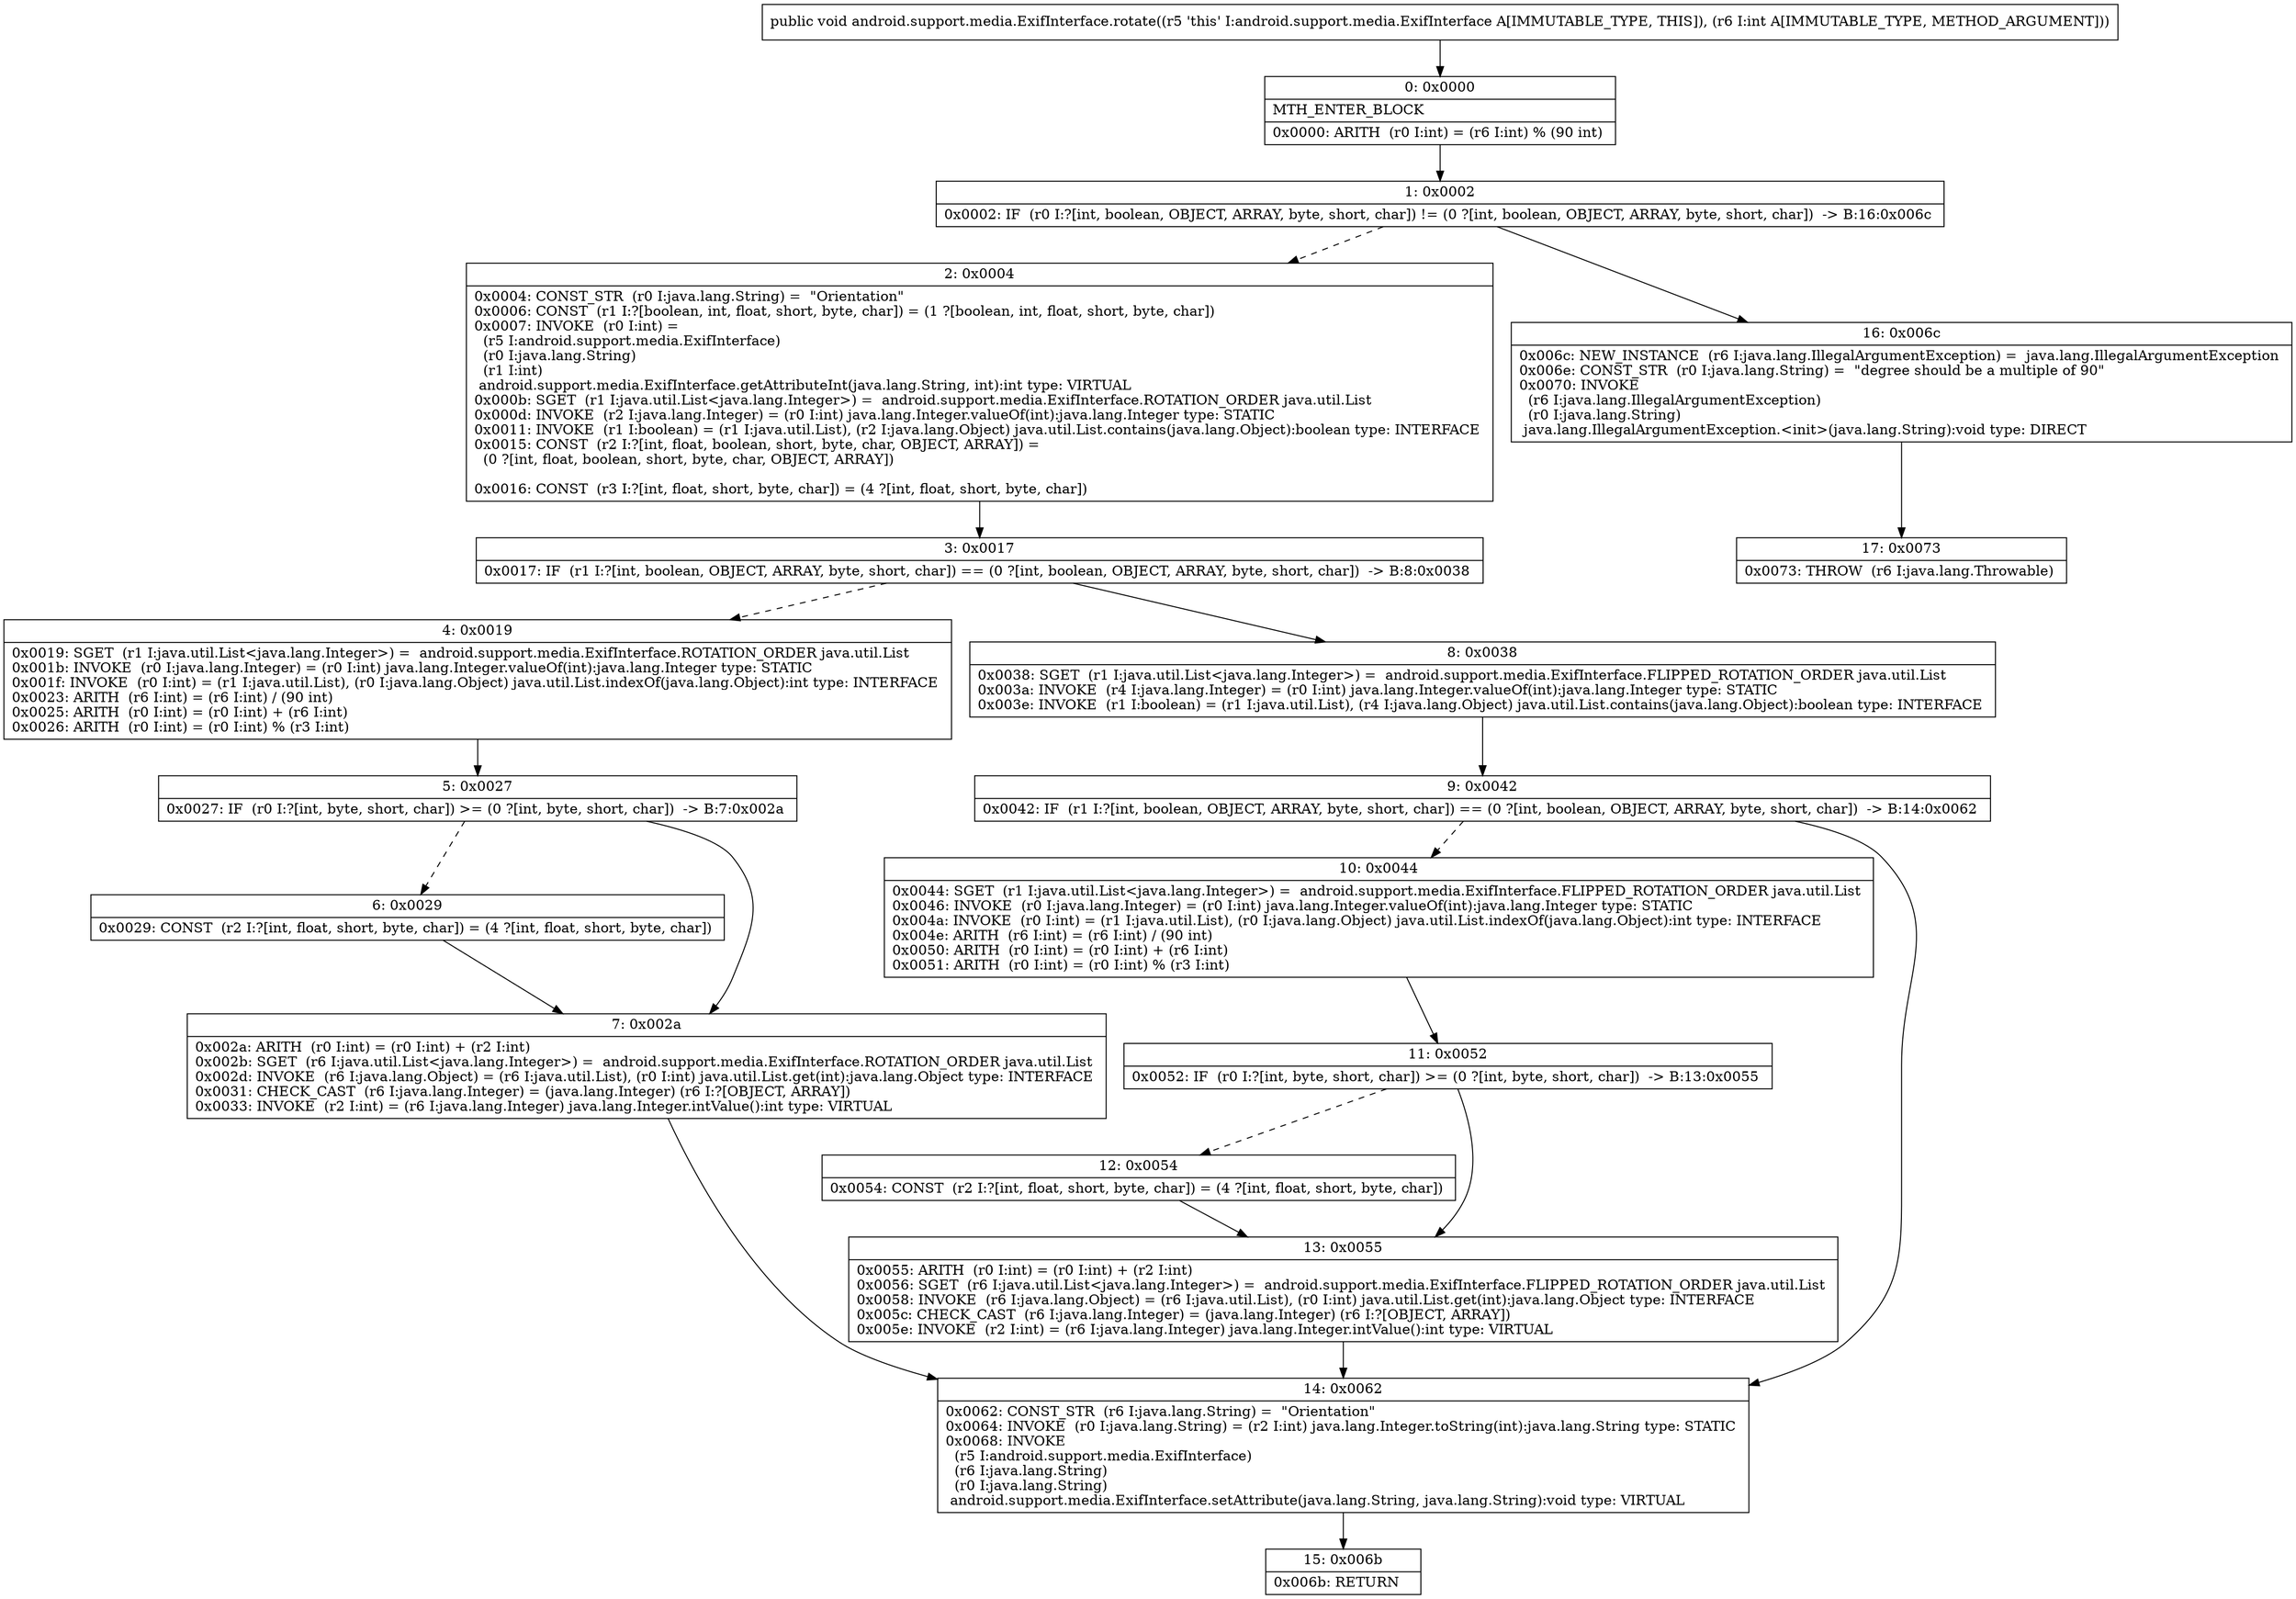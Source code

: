 digraph "CFG forandroid.support.media.ExifInterface.rotate(I)V" {
Node_0 [shape=record,label="{0\:\ 0x0000|MTH_ENTER_BLOCK\l|0x0000: ARITH  (r0 I:int) = (r6 I:int) % (90 int) \l}"];
Node_1 [shape=record,label="{1\:\ 0x0002|0x0002: IF  (r0 I:?[int, boolean, OBJECT, ARRAY, byte, short, char]) != (0 ?[int, boolean, OBJECT, ARRAY, byte, short, char])  \-\> B:16:0x006c \l}"];
Node_2 [shape=record,label="{2\:\ 0x0004|0x0004: CONST_STR  (r0 I:java.lang.String) =  \"Orientation\" \l0x0006: CONST  (r1 I:?[boolean, int, float, short, byte, char]) = (1 ?[boolean, int, float, short, byte, char]) \l0x0007: INVOKE  (r0 I:int) = \l  (r5 I:android.support.media.ExifInterface)\l  (r0 I:java.lang.String)\l  (r1 I:int)\l android.support.media.ExifInterface.getAttributeInt(java.lang.String, int):int type: VIRTUAL \l0x000b: SGET  (r1 I:java.util.List\<java.lang.Integer\>) =  android.support.media.ExifInterface.ROTATION_ORDER java.util.List \l0x000d: INVOKE  (r2 I:java.lang.Integer) = (r0 I:int) java.lang.Integer.valueOf(int):java.lang.Integer type: STATIC \l0x0011: INVOKE  (r1 I:boolean) = (r1 I:java.util.List), (r2 I:java.lang.Object) java.util.List.contains(java.lang.Object):boolean type: INTERFACE \l0x0015: CONST  (r2 I:?[int, float, boolean, short, byte, char, OBJECT, ARRAY]) = \l  (0 ?[int, float, boolean, short, byte, char, OBJECT, ARRAY])\l \l0x0016: CONST  (r3 I:?[int, float, short, byte, char]) = (4 ?[int, float, short, byte, char]) \l}"];
Node_3 [shape=record,label="{3\:\ 0x0017|0x0017: IF  (r1 I:?[int, boolean, OBJECT, ARRAY, byte, short, char]) == (0 ?[int, boolean, OBJECT, ARRAY, byte, short, char])  \-\> B:8:0x0038 \l}"];
Node_4 [shape=record,label="{4\:\ 0x0019|0x0019: SGET  (r1 I:java.util.List\<java.lang.Integer\>) =  android.support.media.ExifInterface.ROTATION_ORDER java.util.List \l0x001b: INVOKE  (r0 I:java.lang.Integer) = (r0 I:int) java.lang.Integer.valueOf(int):java.lang.Integer type: STATIC \l0x001f: INVOKE  (r0 I:int) = (r1 I:java.util.List), (r0 I:java.lang.Object) java.util.List.indexOf(java.lang.Object):int type: INTERFACE \l0x0023: ARITH  (r6 I:int) = (r6 I:int) \/ (90 int) \l0x0025: ARITH  (r0 I:int) = (r0 I:int) + (r6 I:int) \l0x0026: ARITH  (r0 I:int) = (r0 I:int) % (r3 I:int) \l}"];
Node_5 [shape=record,label="{5\:\ 0x0027|0x0027: IF  (r0 I:?[int, byte, short, char]) \>= (0 ?[int, byte, short, char])  \-\> B:7:0x002a \l}"];
Node_6 [shape=record,label="{6\:\ 0x0029|0x0029: CONST  (r2 I:?[int, float, short, byte, char]) = (4 ?[int, float, short, byte, char]) \l}"];
Node_7 [shape=record,label="{7\:\ 0x002a|0x002a: ARITH  (r0 I:int) = (r0 I:int) + (r2 I:int) \l0x002b: SGET  (r6 I:java.util.List\<java.lang.Integer\>) =  android.support.media.ExifInterface.ROTATION_ORDER java.util.List \l0x002d: INVOKE  (r6 I:java.lang.Object) = (r6 I:java.util.List), (r0 I:int) java.util.List.get(int):java.lang.Object type: INTERFACE \l0x0031: CHECK_CAST  (r6 I:java.lang.Integer) = (java.lang.Integer) (r6 I:?[OBJECT, ARRAY]) \l0x0033: INVOKE  (r2 I:int) = (r6 I:java.lang.Integer) java.lang.Integer.intValue():int type: VIRTUAL \l}"];
Node_8 [shape=record,label="{8\:\ 0x0038|0x0038: SGET  (r1 I:java.util.List\<java.lang.Integer\>) =  android.support.media.ExifInterface.FLIPPED_ROTATION_ORDER java.util.List \l0x003a: INVOKE  (r4 I:java.lang.Integer) = (r0 I:int) java.lang.Integer.valueOf(int):java.lang.Integer type: STATIC \l0x003e: INVOKE  (r1 I:boolean) = (r1 I:java.util.List), (r4 I:java.lang.Object) java.util.List.contains(java.lang.Object):boolean type: INTERFACE \l}"];
Node_9 [shape=record,label="{9\:\ 0x0042|0x0042: IF  (r1 I:?[int, boolean, OBJECT, ARRAY, byte, short, char]) == (0 ?[int, boolean, OBJECT, ARRAY, byte, short, char])  \-\> B:14:0x0062 \l}"];
Node_10 [shape=record,label="{10\:\ 0x0044|0x0044: SGET  (r1 I:java.util.List\<java.lang.Integer\>) =  android.support.media.ExifInterface.FLIPPED_ROTATION_ORDER java.util.List \l0x0046: INVOKE  (r0 I:java.lang.Integer) = (r0 I:int) java.lang.Integer.valueOf(int):java.lang.Integer type: STATIC \l0x004a: INVOKE  (r0 I:int) = (r1 I:java.util.List), (r0 I:java.lang.Object) java.util.List.indexOf(java.lang.Object):int type: INTERFACE \l0x004e: ARITH  (r6 I:int) = (r6 I:int) \/ (90 int) \l0x0050: ARITH  (r0 I:int) = (r0 I:int) + (r6 I:int) \l0x0051: ARITH  (r0 I:int) = (r0 I:int) % (r3 I:int) \l}"];
Node_11 [shape=record,label="{11\:\ 0x0052|0x0052: IF  (r0 I:?[int, byte, short, char]) \>= (0 ?[int, byte, short, char])  \-\> B:13:0x0055 \l}"];
Node_12 [shape=record,label="{12\:\ 0x0054|0x0054: CONST  (r2 I:?[int, float, short, byte, char]) = (4 ?[int, float, short, byte, char]) \l}"];
Node_13 [shape=record,label="{13\:\ 0x0055|0x0055: ARITH  (r0 I:int) = (r0 I:int) + (r2 I:int) \l0x0056: SGET  (r6 I:java.util.List\<java.lang.Integer\>) =  android.support.media.ExifInterface.FLIPPED_ROTATION_ORDER java.util.List \l0x0058: INVOKE  (r6 I:java.lang.Object) = (r6 I:java.util.List), (r0 I:int) java.util.List.get(int):java.lang.Object type: INTERFACE \l0x005c: CHECK_CAST  (r6 I:java.lang.Integer) = (java.lang.Integer) (r6 I:?[OBJECT, ARRAY]) \l0x005e: INVOKE  (r2 I:int) = (r6 I:java.lang.Integer) java.lang.Integer.intValue():int type: VIRTUAL \l}"];
Node_14 [shape=record,label="{14\:\ 0x0062|0x0062: CONST_STR  (r6 I:java.lang.String) =  \"Orientation\" \l0x0064: INVOKE  (r0 I:java.lang.String) = (r2 I:int) java.lang.Integer.toString(int):java.lang.String type: STATIC \l0x0068: INVOKE  \l  (r5 I:android.support.media.ExifInterface)\l  (r6 I:java.lang.String)\l  (r0 I:java.lang.String)\l android.support.media.ExifInterface.setAttribute(java.lang.String, java.lang.String):void type: VIRTUAL \l}"];
Node_15 [shape=record,label="{15\:\ 0x006b|0x006b: RETURN   \l}"];
Node_16 [shape=record,label="{16\:\ 0x006c|0x006c: NEW_INSTANCE  (r6 I:java.lang.IllegalArgumentException) =  java.lang.IllegalArgumentException \l0x006e: CONST_STR  (r0 I:java.lang.String) =  \"degree should be a multiple of 90\" \l0x0070: INVOKE  \l  (r6 I:java.lang.IllegalArgumentException)\l  (r0 I:java.lang.String)\l java.lang.IllegalArgumentException.\<init\>(java.lang.String):void type: DIRECT \l}"];
Node_17 [shape=record,label="{17\:\ 0x0073|0x0073: THROW  (r6 I:java.lang.Throwable) \l}"];
MethodNode[shape=record,label="{public void android.support.media.ExifInterface.rotate((r5 'this' I:android.support.media.ExifInterface A[IMMUTABLE_TYPE, THIS]), (r6 I:int A[IMMUTABLE_TYPE, METHOD_ARGUMENT])) }"];
MethodNode -> Node_0;
Node_0 -> Node_1;
Node_1 -> Node_2[style=dashed];
Node_1 -> Node_16;
Node_2 -> Node_3;
Node_3 -> Node_4[style=dashed];
Node_3 -> Node_8;
Node_4 -> Node_5;
Node_5 -> Node_6[style=dashed];
Node_5 -> Node_7;
Node_6 -> Node_7;
Node_7 -> Node_14;
Node_8 -> Node_9;
Node_9 -> Node_10[style=dashed];
Node_9 -> Node_14;
Node_10 -> Node_11;
Node_11 -> Node_12[style=dashed];
Node_11 -> Node_13;
Node_12 -> Node_13;
Node_13 -> Node_14;
Node_14 -> Node_15;
Node_16 -> Node_17;
}

